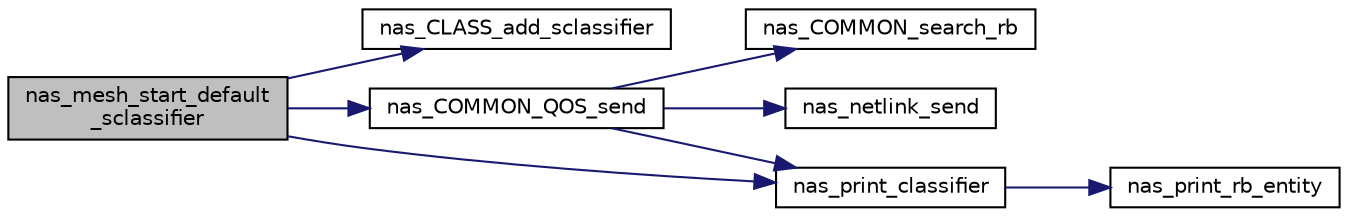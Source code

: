 digraph "nas_mesh_start_default_sclassifier"
{
 // LATEX_PDF_SIZE
  edge [fontname="Helvetica",fontsize="10",labelfontname="Helvetica",labelfontsize="10"];
  node [fontname="Helvetica",fontsize="10",shape=record];
  rankdir="LR";
  Node1 [label="nas_mesh_start_default\l_sclassifier",height=0.2,width=0.4,color="black", fillcolor="grey75", style="filled", fontcolor="black",tooltip=" "];
  Node1 -> Node2 [color="midnightblue",fontsize="10",style="solid",fontname="Helvetica"];
  Node2 [label="nas_CLASS_add_sclassifier",height=0.2,width=0.4,color="black", fillcolor="white", style="filled",URL="$MESH_2classifier_8c.html#a60ca52fd042874dec6043163c40e207a",tooltip=" "];
  Node1 -> Node3 [color="midnightblue",fontsize="10",style="solid",fontname="Helvetica"];
  Node3 [label="nas_COMMON_QOS_send",height=0.2,width=0.4,color="black", fillcolor="white", style="filled",URL="$group__em.html#ga29b5f52529c811798b2262676b95e6ff",tooltip=" "];
  Node3 -> Node4 [color="midnightblue",fontsize="10",style="solid",fontname="Helvetica"];
  Node4 [label="nas_COMMON_search_rb",height=0.2,width=0.4,color="black", fillcolor="white", style="filled",URL="$group__em.html#ga06c84e5c4619b3d814e417911827924f",tooltip="Search for a radio-bearer entity for a particular connection and radio-bearer index."];
  Node3 -> Node5 [color="midnightblue",fontsize="10",style="solid",fontname="Helvetica"];
  Node5 [label="nas_netlink_send",height=0.2,width=0.4,color="black", fillcolor="white", style="filled",URL="$MESH_2netlink_8c.html#aa02b8ca3935d19139493e034f594bf6c",tooltip=" "];
  Node3 -> Node6 [color="midnightblue",fontsize="10",style="solid",fontname="Helvetica"];
  Node6 [label="nas_print_classifier",height=0.2,width=0.4,color="black", fillcolor="white", style="filled",URL="$group__em.html#ga07232468c833e546aca1fe15665df9f5",tooltip=" "];
  Node6 -> Node7 [color="midnightblue",fontsize="10",style="solid",fontname="Helvetica"];
  Node7 [label="nas_print_rb_entity",height=0.2,width=0.4,color="black", fillcolor="white", style="filled",URL="$group__em.html#ga5b485d2bcc4ed770e033bd6aa3f8a2d7",tooltip=" "];
  Node1 -> Node6 [color="midnightblue",fontsize="10",style="solid",fontname="Helvetica"];
}
